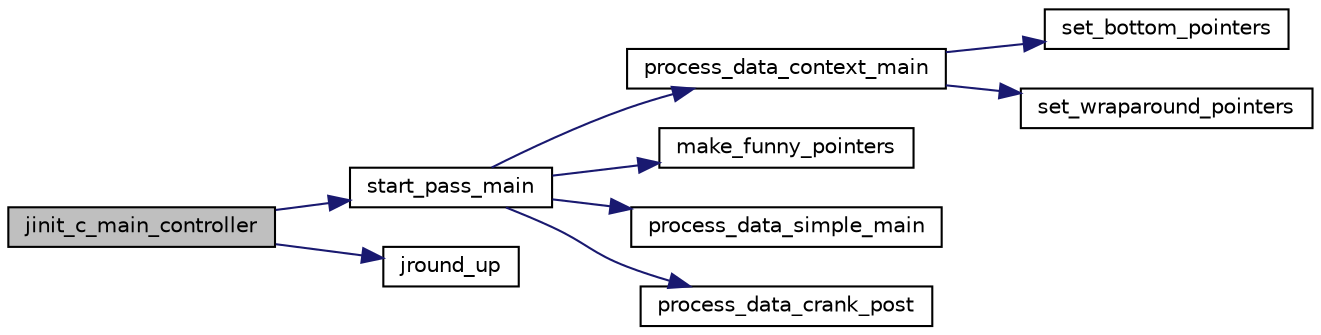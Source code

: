 digraph "jinit_c_main_controller"
{
 // LATEX_PDF_SIZE
  bgcolor="transparent";
  edge [fontname="Helvetica",fontsize="10",labelfontname="Helvetica",labelfontsize="10"];
  node [fontname="Helvetica",fontsize="10",shape=record];
  rankdir="LR";
  Node0 [label="jinit_c_main_controller",height=0.2,width=0.4,color="black", fillcolor="grey75", style="filled", fontcolor="black",tooltip=" "];
  Node0 -> Node1 [color="midnightblue",fontsize="10",style="solid",fontname="Helvetica"];
  Node1 [label="start_pass_main",height=0.2,width=0.4,color="black",URL="$jdmainct_8c.html#a92ed1cab6c5cde832714442f3147dfd8",tooltip=" "];
  Node1 -> Node2 [color="midnightblue",fontsize="10",style="solid",fontname="Helvetica"];
  Node2 [label="process_data_context_main",height=0.2,width=0.4,color="black",URL="$jdmainct_8c.html#abdcc5e4de1ef6d36057136b9b320debd",tooltip=" "];
  Node2 -> Node3 [color="midnightblue",fontsize="10",style="solid",fontname="Helvetica"];
  Node3 [label="set_bottom_pointers",height=0.2,width=0.4,color="black",URL="$jdmainct_8c.html#a178cd2a2051ea2db9cd4edebf03d8bf6",tooltip=" "];
  Node2 -> Node4 [color="midnightblue",fontsize="10",style="solid",fontname="Helvetica"];
  Node4 [label="set_wraparound_pointers",height=0.2,width=0.4,color="black",URL="$jdmainct_8c.html#a719fbbfbbb9bb12afec38e230032db36",tooltip=" "];
  Node1 -> Node5 [color="midnightblue",fontsize="10",style="solid",fontname="Helvetica"];
  Node5 [label="make_funny_pointers",height=0.2,width=0.4,color="black",URL="$jdmainct_8c.html#acce5189c212e4a716d3551f829ea78ac",tooltip=" "];
  Node1 -> Node6 [color="midnightblue",fontsize="10",style="solid",fontname="Helvetica"];
  Node6 [label="process_data_simple_main",height=0.2,width=0.4,color="black",URL="$jdmainct_8c.html#adb4a945130fab2d9c9ae5e63b52ad087",tooltip=" "];
  Node1 -> Node7 [color="midnightblue",fontsize="10",style="solid",fontname="Helvetica"];
  Node7 [label="process_data_crank_post",height=0.2,width=0.4,color="black",URL="$jdmainct_8c.html#a0b51b7e814d0b4c52e99859a469124a6",tooltip=" "];
  Node0 -> Node8 [color="midnightblue",fontsize="10",style="solid",fontname="Helvetica"];
  Node8 [label="jround_up",height=0.2,width=0.4,color="black",URL="$jutils_8c.html#a9f91b295901b3868694a217759d073c4",tooltip=" "];
}
